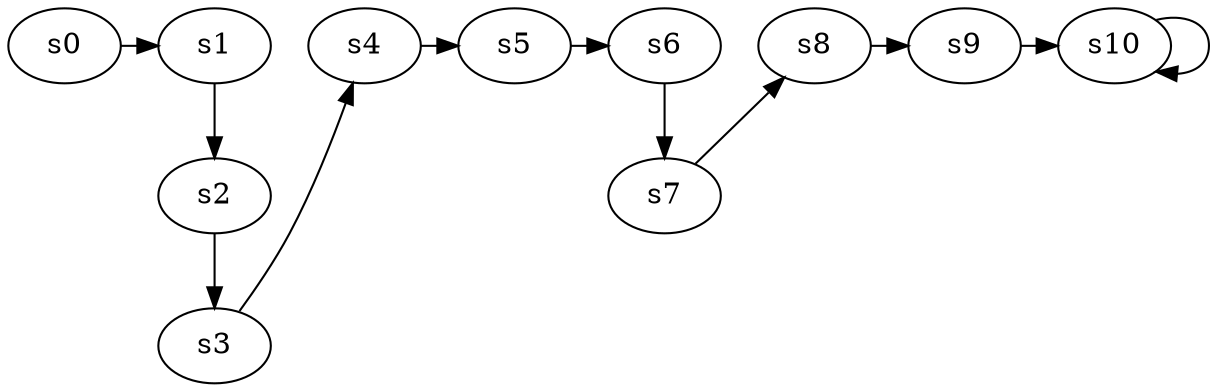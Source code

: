 digraph game_0137_chain_11 {
    s0 [name="s0", player=0];
    s1 [name="s1", player=1];
    s2 [name="s2", player=0];
    s3 [name="s3", player=1];
    s4 [name="s4", player=0];
    s5 [name="s5", player=1];
    s6 [name="s6", player=0];
    s7 [name="s7", player=1];
    s8 [name="s8", player=0];
    s9 [name="s9", player=1];
    s10 [name="s10", player=0, target=1];

    s0 -> s1 [constraint="time == 5 || time == 9 || time == 10 || time == 15"];
    s1 -> s2;
    s2 -> s3;
    s3 -> s4 [constraint="time % 3 == 1"];
    s4 -> s5 [constraint="time % 3 == 1"];
    s5 -> s6 [constraint="time == 0 || time == 1 || time == 6 || time == 10"];
    s6 -> s7;
    s7 -> s8 [constraint="time == 1"];
    s8 -> s9 [constraint="time == 6 || time == 10 || time == 12 || time == 19"];
    s9 -> s10 [constraint="time == 9 || time == 14 || time == 15 || time == 17"];
    s10 -> s10 [constraint="time % 4 == 0"];
}
